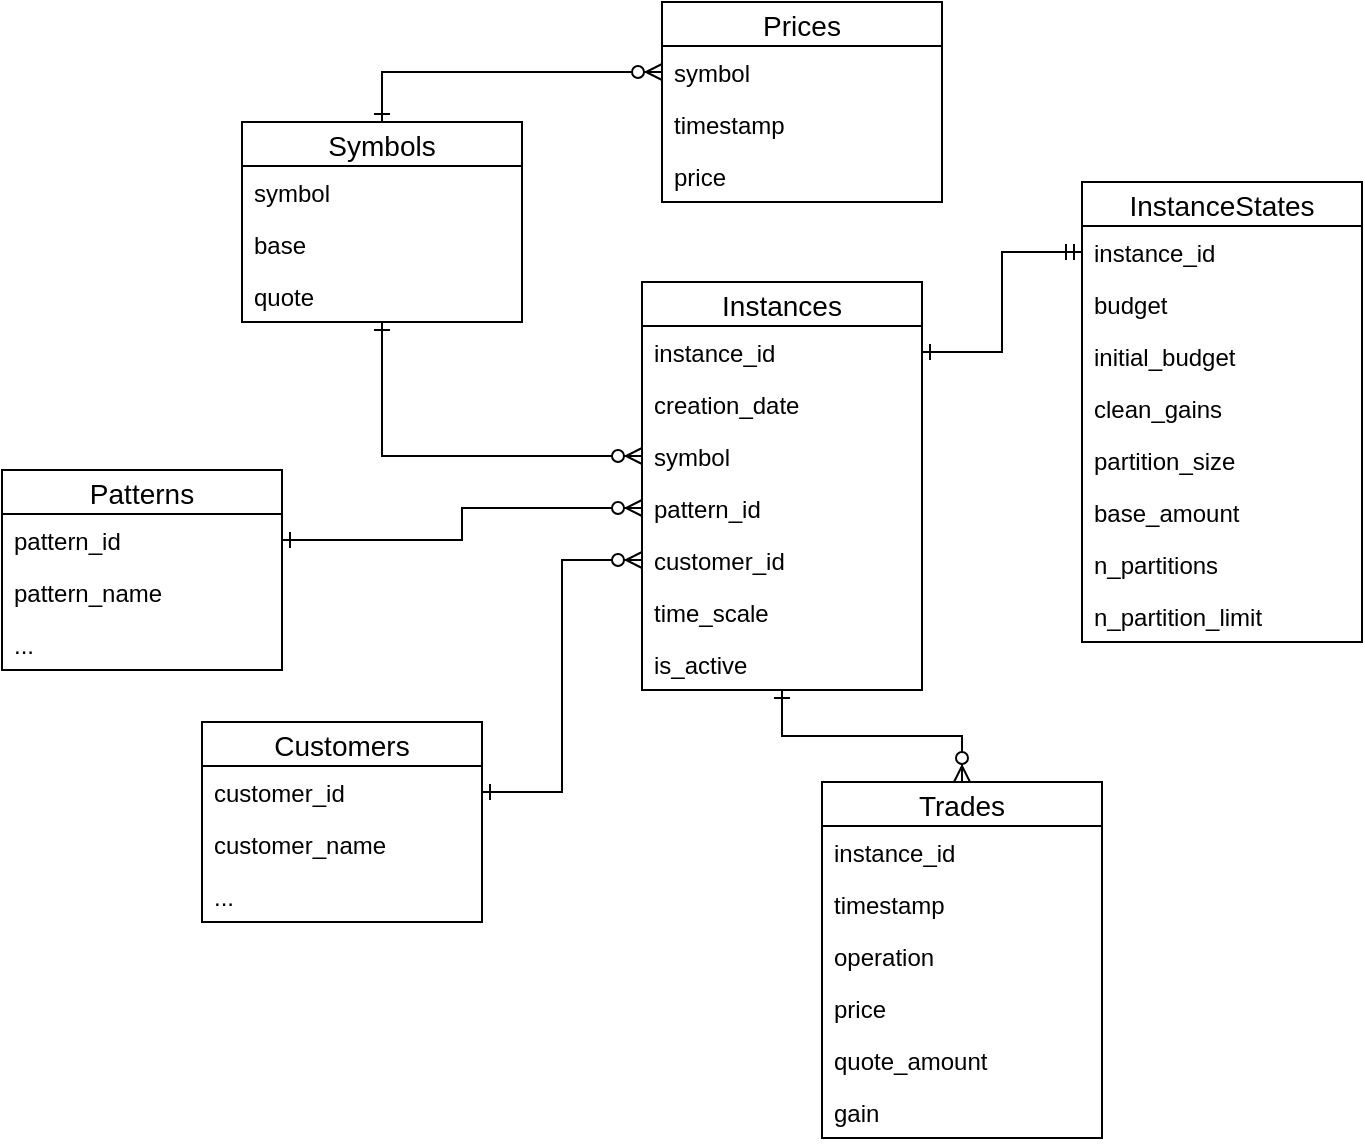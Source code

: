 <mxfile version="12.9.13" type="device"><diagram id="MRao493QQtBo1-U2SuVf" name="Page-1"><mxGraphModel dx="1086" dy="806" grid="1" gridSize="10" guides="1" tooltips="1" connect="1" arrows="1" fold="1" page="1" pageScale="1" pageWidth="827" pageHeight="1169" math="0" shadow="0"><root><mxCell id="0"/><mxCell id="1" parent="0"/><mxCell id="9JwaL9RkqWCX-NxQRg3A-47" style="edgeStyle=orthogonalEdgeStyle;rounded=0;orthogonalLoop=1;jettySize=auto;html=1;entryX=0;entryY=0.5;entryDx=0;entryDy=0;startArrow=ERone;startFill=0;endArrow=ERzeroToMany;endFill=1;exitX=1;exitY=0.5;exitDx=0;exitDy=0;" parent="1" source="mFI6Au0aDDGZjWr_OVcb-8" target="9JwaL9RkqWCX-NxQRg3A-31" edge="1"><mxGeometry relative="1" as="geometry"><mxPoint x="190" y="330" as="sourcePoint"/></mxGeometry></mxCell><mxCell id="9JwaL9RkqWCX-NxQRg3A-42" style="edgeStyle=orthogonalEdgeStyle;rounded=0;orthogonalLoop=1;jettySize=auto;html=1;entryX=0;entryY=0.5;entryDx=0;entryDy=0;endArrow=ERzeroToMany;endFill=1;startArrow=ERone;startFill=0;" parent="1" source="9JwaL9RkqWCX-NxQRg3A-1" target="9JwaL9RkqWCX-NxQRg3A-6" edge="1"><mxGeometry relative="1" as="geometry"/></mxCell><mxCell id="9JwaL9RkqWCX-NxQRg3A-43" style="edgeStyle=orthogonalEdgeStyle;rounded=0;orthogonalLoop=1;jettySize=auto;html=1;entryX=0;entryY=0.5;entryDx=0;entryDy=0;startArrow=ERone;startFill=0;endArrow=ERzeroToMany;endFill=1;" parent="1" source="9JwaL9RkqWCX-NxQRg3A-1" target="9JwaL9RkqWCX-NxQRg3A-12" edge="1"><mxGeometry relative="1" as="geometry"/></mxCell><mxCell id="9JwaL9RkqWCX-NxQRg3A-45" style="edgeStyle=orthogonalEdgeStyle;rounded=0;orthogonalLoop=1;jettySize=auto;html=1;entryX=0.5;entryY=0;entryDx=0;entryDy=0;startArrow=ERone;startFill=0;endArrow=ERzeroToMany;endFill=1;" parent="1" source="9JwaL9RkqWCX-NxQRg3A-9" target="9JwaL9RkqWCX-NxQRg3A-13" edge="1"><mxGeometry relative="1" as="geometry"/></mxCell><mxCell id="9JwaL9RkqWCX-NxQRg3A-44" style="edgeStyle=orthogonalEdgeStyle;rounded=0;orthogonalLoop=1;jettySize=auto;html=1;entryX=0;entryY=0.5;entryDx=0;entryDy=0;startArrow=ERone;startFill=0;endArrow=ERmandOne;endFill=0;" parent="1" source="9JwaL9RkqWCX-NxQRg3A-10" target="9JwaL9RkqWCX-NxQRg3A-22" edge="1"><mxGeometry relative="1" as="geometry"/></mxCell><mxCell id="9JwaL9RkqWCX-NxQRg3A-48" style="edgeStyle=orthogonalEdgeStyle;rounded=0;orthogonalLoop=1;jettySize=auto;html=1;exitX=1;exitY=0.5;exitDx=0;exitDy=0;entryX=0;entryY=0.5;entryDx=0;entryDy=0;startArrow=ERone;startFill=0;endArrow=ERzeroToMany;endFill=1;" parent="1" source="9JwaL9RkqWCX-NxQRg3A-18" target="9JwaL9RkqWCX-NxQRg3A-46" edge="1"><mxGeometry relative="1" as="geometry"/></mxCell><mxCell id="9JwaL9RkqWCX-NxQRg3A-1" value="Symbols" style="swimlane;fontStyle=0;childLayout=stackLayout;horizontal=1;startSize=22;horizontalStack=0;resizeParent=1;resizeParentMax=0;resizeLast=0;collapsible=1;marginBottom=0;align=center;fontSize=14;" parent="1" vertex="1"><mxGeometry x="170" y="120" width="140" height="100" as="geometry"/></mxCell><mxCell id="9JwaL9RkqWCX-NxQRg3A-2" value="symbol" style="text;strokeColor=none;fillColor=none;spacingLeft=4;spacingRight=4;overflow=hidden;rotatable=0;points=[[0,0.5],[1,0.5]];portConstraint=eastwest;fontSize=12;" parent="9JwaL9RkqWCX-NxQRg3A-1" vertex="1"><mxGeometry y="22" width="140" height="26" as="geometry"/></mxCell><mxCell id="9JwaL9RkqWCX-NxQRg3A-3" value="base" style="text;strokeColor=none;fillColor=none;spacingLeft=4;spacingRight=4;overflow=hidden;rotatable=0;points=[[0,0.5],[1,0.5]];portConstraint=eastwest;fontSize=12;" parent="9JwaL9RkqWCX-NxQRg3A-1" vertex="1"><mxGeometry y="48" width="140" height="26" as="geometry"/></mxCell><mxCell id="9JwaL9RkqWCX-NxQRg3A-4" value="quote" style="text;strokeColor=none;fillColor=none;spacingLeft=4;spacingRight=4;overflow=hidden;rotatable=0;points=[[0,0.5],[1,0.5]];portConstraint=eastwest;fontSize=12;" parent="9JwaL9RkqWCX-NxQRg3A-1" vertex="1"><mxGeometry y="74" width="140" height="26" as="geometry"/></mxCell><mxCell id="9JwaL9RkqWCX-NxQRg3A-21" value="InstanceStates" style="swimlane;fontStyle=0;childLayout=stackLayout;horizontal=1;startSize=22;horizontalStack=0;resizeParent=1;resizeParentMax=0;resizeLast=0;collapsible=1;marginBottom=0;align=center;fontSize=14;" parent="1" vertex="1"><mxGeometry x="590" y="150" width="140" height="230" as="geometry"/></mxCell><mxCell id="9JwaL9RkqWCX-NxQRg3A-22" value="instance_id" style="text;strokeColor=none;fillColor=none;spacingLeft=4;spacingRight=4;overflow=hidden;rotatable=0;points=[[0,0.5],[1,0.5]];portConstraint=eastwest;fontSize=12;" parent="9JwaL9RkqWCX-NxQRg3A-21" vertex="1"><mxGeometry y="22" width="140" height="26" as="geometry"/></mxCell><mxCell id="9JwaL9RkqWCX-NxQRg3A-23" value="budget" style="text;strokeColor=none;fillColor=none;spacingLeft=4;spacingRight=4;overflow=hidden;rotatable=0;points=[[0,0.5],[1,0.5]];portConstraint=eastwest;fontSize=12;" parent="9JwaL9RkqWCX-NxQRg3A-21" vertex="1"><mxGeometry y="48" width="140" height="26" as="geometry"/></mxCell><mxCell id="9JwaL9RkqWCX-NxQRg3A-24" value="initial_budget" style="text;strokeColor=none;fillColor=none;spacingLeft=4;spacingRight=4;overflow=hidden;rotatable=0;points=[[0,0.5],[1,0.5]];portConstraint=eastwest;fontSize=12;" parent="9JwaL9RkqWCX-NxQRg3A-21" vertex="1"><mxGeometry y="74" width="140" height="26" as="geometry"/></mxCell><mxCell id="9JwaL9RkqWCX-NxQRg3A-38" value="clean_gains" style="text;strokeColor=none;fillColor=none;spacingLeft=4;spacingRight=4;overflow=hidden;rotatable=0;points=[[0,0.5],[1,0.5]];portConstraint=eastwest;fontSize=12;" parent="9JwaL9RkqWCX-NxQRg3A-21" vertex="1"><mxGeometry y="100" width="140" height="26" as="geometry"/></mxCell><mxCell id="9JwaL9RkqWCX-NxQRg3A-39" value="partition_size" style="text;strokeColor=none;fillColor=none;spacingLeft=4;spacingRight=4;overflow=hidden;rotatable=0;points=[[0,0.5],[1,0.5]];portConstraint=eastwest;fontSize=12;" parent="9JwaL9RkqWCX-NxQRg3A-21" vertex="1"><mxGeometry y="126" width="140" height="26" as="geometry"/></mxCell><mxCell id="mFI6Au0aDDGZjWr_OVcb-4" value="base_amount" style="text;strokeColor=none;fillColor=none;spacingLeft=4;spacingRight=4;overflow=hidden;rotatable=0;points=[[0,0.5],[1,0.5]];portConstraint=eastwest;fontSize=12;" parent="9JwaL9RkqWCX-NxQRg3A-21" vertex="1"><mxGeometry y="152" width="140" height="26" as="geometry"/></mxCell><mxCell id="9JwaL9RkqWCX-NxQRg3A-40" value="n_partitions" style="text;strokeColor=none;fillColor=none;spacingLeft=4;spacingRight=4;overflow=hidden;rotatable=0;points=[[0,0.5],[1,0.5]];portConstraint=eastwest;fontSize=12;" parent="9JwaL9RkqWCX-NxQRg3A-21" vertex="1"><mxGeometry y="178" width="140" height="26" as="geometry"/></mxCell><mxCell id="mFI6Au0aDDGZjWr_OVcb-2" value="n_partition_limit" style="text;strokeColor=none;fillColor=none;spacingLeft=4;spacingRight=4;overflow=hidden;rotatable=0;points=[[0,0.5],[1,0.5]];portConstraint=eastwest;fontSize=12;" parent="9JwaL9RkqWCX-NxQRg3A-21" vertex="1"><mxGeometry y="204" width="140" height="26" as="geometry"/></mxCell><mxCell id="9JwaL9RkqWCX-NxQRg3A-5" value="Prices" style="swimlane;fontStyle=0;childLayout=stackLayout;horizontal=1;startSize=22;horizontalStack=0;resizeParent=1;resizeParentMax=0;resizeLast=0;collapsible=1;marginBottom=0;align=center;fontSize=14;" parent="1" vertex="1"><mxGeometry x="380" y="60" width="140" height="100" as="geometry"/></mxCell><mxCell id="9JwaL9RkqWCX-NxQRg3A-6" value="symbol" style="text;strokeColor=none;fillColor=none;spacingLeft=4;spacingRight=4;overflow=hidden;rotatable=0;points=[[0,0.5],[1,0.5]];portConstraint=eastwest;fontSize=12;" parent="9JwaL9RkqWCX-NxQRg3A-5" vertex="1"><mxGeometry y="22" width="140" height="26" as="geometry"/></mxCell><mxCell id="9JwaL9RkqWCX-NxQRg3A-7" value="timestamp" style="text;strokeColor=none;fillColor=none;spacingLeft=4;spacingRight=4;overflow=hidden;rotatable=0;points=[[0,0.5],[1,0.5]];portConstraint=eastwest;fontSize=12;" parent="9JwaL9RkqWCX-NxQRg3A-5" vertex="1"><mxGeometry y="48" width="140" height="26" as="geometry"/></mxCell><mxCell id="9JwaL9RkqWCX-NxQRg3A-8" value="price" style="text;strokeColor=none;fillColor=none;spacingLeft=4;spacingRight=4;overflow=hidden;rotatable=0;points=[[0,0.5],[1,0.5]];portConstraint=eastwest;fontSize=12;" parent="9JwaL9RkqWCX-NxQRg3A-5" vertex="1"><mxGeometry y="74" width="140" height="26" as="geometry"/></mxCell><mxCell id="mFI6Au0aDDGZjWr_OVcb-7" value="Patterns" style="swimlane;fontStyle=0;childLayout=stackLayout;horizontal=1;startSize=22;horizontalStack=0;resizeParent=1;resizeParentMax=0;resizeLast=0;collapsible=1;marginBottom=0;align=center;fontSize=14;" parent="1" vertex="1"><mxGeometry x="50" y="294" width="140" height="100" as="geometry"/></mxCell><mxCell id="mFI6Au0aDDGZjWr_OVcb-8" value="pattern_id" style="text;strokeColor=none;fillColor=none;spacingLeft=4;spacingRight=4;overflow=hidden;rotatable=0;points=[[0,0.5],[1,0.5]];portConstraint=eastwest;fontSize=12;" parent="mFI6Au0aDDGZjWr_OVcb-7" vertex="1"><mxGeometry y="22" width="140" height="26" as="geometry"/></mxCell><mxCell id="mFI6Au0aDDGZjWr_OVcb-11" value="pattern_name" style="text;strokeColor=none;fillColor=none;spacingLeft=4;spacingRight=4;overflow=hidden;rotatable=0;points=[[0,0.5],[1,0.5]];portConstraint=eastwest;fontSize=12;" parent="mFI6Au0aDDGZjWr_OVcb-7" vertex="1"><mxGeometry y="48" width="140" height="26" as="geometry"/></mxCell><mxCell id="mFI6Au0aDDGZjWr_OVcb-10" value="..." style="text;strokeColor=none;fillColor=none;spacingLeft=4;spacingRight=4;overflow=hidden;rotatable=0;points=[[0,0.5],[1,0.5]];portConstraint=eastwest;fontSize=12;" parent="mFI6Au0aDDGZjWr_OVcb-7" vertex="1"><mxGeometry y="74" width="140" height="26" as="geometry"/></mxCell><mxCell id="9JwaL9RkqWCX-NxQRg3A-17" value="Customers" style="swimlane;fontStyle=0;childLayout=stackLayout;horizontal=1;startSize=22;horizontalStack=0;resizeParent=1;resizeParentMax=0;resizeLast=0;collapsible=1;marginBottom=0;align=center;fontSize=14;" parent="1" vertex="1"><mxGeometry x="150" y="420" width="140" height="100" as="geometry"/></mxCell><mxCell id="9JwaL9RkqWCX-NxQRg3A-18" value="customer_id" style="text;strokeColor=none;fillColor=none;spacingLeft=4;spacingRight=4;overflow=hidden;rotatable=0;points=[[0,0.5],[1,0.5]];portConstraint=eastwest;fontSize=12;" parent="9JwaL9RkqWCX-NxQRg3A-17" vertex="1"><mxGeometry y="22" width="140" height="26" as="geometry"/></mxCell><mxCell id="9JwaL9RkqWCX-NxQRg3A-19" value="customer_name" style="text;strokeColor=none;fillColor=none;spacingLeft=4;spacingRight=4;overflow=hidden;rotatable=0;points=[[0,0.5],[1,0.5]];portConstraint=eastwest;fontSize=12;" parent="9JwaL9RkqWCX-NxQRg3A-17" vertex="1"><mxGeometry y="48" width="140" height="26" as="geometry"/></mxCell><mxCell id="mFI6Au0aDDGZjWr_OVcb-6" value="..." style="text;strokeColor=none;fillColor=none;spacingLeft=4;spacingRight=4;overflow=hidden;rotatable=0;points=[[0,0.5],[1,0.5]];portConstraint=eastwest;fontSize=12;" parent="9JwaL9RkqWCX-NxQRg3A-17" vertex="1"><mxGeometry y="74" width="140" height="26" as="geometry"/></mxCell><mxCell id="9JwaL9RkqWCX-NxQRg3A-13" value="Trades" style="swimlane;fontStyle=0;childLayout=stackLayout;horizontal=1;startSize=22;horizontalStack=0;resizeParent=1;resizeParentMax=0;resizeLast=0;collapsible=1;marginBottom=0;align=center;fontSize=14;" parent="1" vertex="1"><mxGeometry x="460" y="450" width="140" height="178" as="geometry"/></mxCell><mxCell id="9JwaL9RkqWCX-NxQRg3A-14" value="instance_id" style="text;strokeColor=none;fillColor=none;spacingLeft=4;spacingRight=4;overflow=hidden;rotatable=0;points=[[0,0.5],[1,0.5]];portConstraint=eastwest;fontSize=12;" parent="9JwaL9RkqWCX-NxQRg3A-13" vertex="1"><mxGeometry y="22" width="140" height="26" as="geometry"/></mxCell><mxCell id="y5orVurZ6zNAJAvIuS9h-1" value="timestamp" style="text;strokeColor=none;fillColor=none;spacingLeft=4;spacingRight=4;overflow=hidden;rotatable=0;points=[[0,0.5],[1,0.5]];portConstraint=eastwest;fontSize=12;" parent="9JwaL9RkqWCX-NxQRg3A-13" vertex="1"><mxGeometry y="48" width="140" height="26" as="geometry"/></mxCell><mxCell id="9JwaL9RkqWCX-NxQRg3A-15" value="operation" style="text;strokeColor=none;fillColor=none;spacingLeft=4;spacingRight=4;overflow=hidden;rotatable=0;points=[[0,0.5],[1,0.5]];portConstraint=eastwest;fontSize=12;" parent="9JwaL9RkqWCX-NxQRg3A-13" vertex="1"><mxGeometry y="74" width="140" height="26" as="geometry"/></mxCell><mxCell id="9JwaL9RkqWCX-NxQRg3A-16" value="price" style="text;strokeColor=none;fillColor=none;spacingLeft=4;spacingRight=4;overflow=hidden;rotatable=0;points=[[0,0.5],[1,0.5]];portConstraint=eastwest;fontSize=12;" parent="9JwaL9RkqWCX-NxQRg3A-13" vertex="1"><mxGeometry y="100" width="140" height="26" as="geometry"/></mxCell><mxCell id="mFI6Au0aDDGZjWr_OVcb-3" value="quote_amount" style="text;strokeColor=none;fillColor=none;spacingLeft=4;spacingRight=4;overflow=hidden;rotatable=0;points=[[0,0.5],[1,0.5]];portConstraint=eastwest;fontSize=12;" parent="9JwaL9RkqWCX-NxQRg3A-13" vertex="1"><mxGeometry y="126" width="140" height="26" as="geometry"/></mxCell><mxCell id="9JwaL9RkqWCX-NxQRg3A-41" value="gain" style="text;strokeColor=none;fillColor=none;spacingLeft=4;spacingRight=4;overflow=hidden;rotatable=0;points=[[0,0.5],[1,0.5]];portConstraint=eastwest;fontSize=12;" parent="9JwaL9RkqWCX-NxQRg3A-13" vertex="1"><mxGeometry y="152" width="140" height="26" as="geometry"/></mxCell><mxCell id="9JwaL9RkqWCX-NxQRg3A-9" value="Instances" style="swimlane;fontStyle=0;childLayout=stackLayout;horizontal=1;startSize=22;horizontalStack=0;resizeParent=1;resizeParentMax=0;resizeLast=0;collapsible=1;marginBottom=0;align=center;fontSize=14;" parent="1" vertex="1"><mxGeometry x="370" y="200" width="140" height="204" as="geometry"/></mxCell><mxCell id="9JwaL9RkqWCX-NxQRg3A-10" value="instance_id" style="text;strokeColor=none;fillColor=none;spacingLeft=4;spacingRight=4;overflow=hidden;rotatable=0;points=[[0,0.5],[1,0.5]];portConstraint=eastwest;fontSize=12;" parent="9JwaL9RkqWCX-NxQRg3A-9" vertex="1"><mxGeometry y="22" width="140" height="26" as="geometry"/></mxCell><mxCell id="9JwaL9RkqWCX-NxQRg3A-11" value="creation_date" style="text;strokeColor=none;fillColor=none;spacingLeft=4;spacingRight=4;overflow=hidden;rotatable=0;points=[[0,0.5],[1,0.5]];portConstraint=eastwest;fontSize=12;" parent="9JwaL9RkqWCX-NxQRg3A-9" vertex="1"><mxGeometry y="48" width="140" height="26" as="geometry"/></mxCell><mxCell id="9JwaL9RkqWCX-NxQRg3A-12" value="symbol" style="text;strokeColor=none;fillColor=none;spacingLeft=4;spacingRight=4;overflow=hidden;rotatable=0;points=[[0,0.5],[1,0.5]];portConstraint=eastwest;fontSize=12;" parent="9JwaL9RkqWCX-NxQRg3A-9" vertex="1"><mxGeometry y="74" width="140" height="26" as="geometry"/></mxCell><mxCell id="9JwaL9RkqWCX-NxQRg3A-31" value="pattern_id" style="text;strokeColor=none;fillColor=none;spacingLeft=4;spacingRight=4;overflow=hidden;rotatable=0;points=[[0,0.5],[1,0.5]];portConstraint=eastwest;fontSize=12;" parent="9JwaL9RkqWCX-NxQRg3A-9" vertex="1"><mxGeometry y="100" width="140" height="26" as="geometry"/></mxCell><mxCell id="9JwaL9RkqWCX-NxQRg3A-46" value="customer_id" style="text;strokeColor=none;fillColor=none;spacingLeft=4;spacingRight=4;overflow=hidden;rotatable=0;points=[[0,0.5],[1,0.5]];portConstraint=eastwest;fontSize=12;" parent="9JwaL9RkqWCX-NxQRg3A-9" vertex="1"><mxGeometry y="126" width="140" height="26" as="geometry"/></mxCell><mxCell id="mFI6Au0aDDGZjWr_OVcb-5" value="time_scale" style="text;strokeColor=none;fillColor=none;spacingLeft=4;spacingRight=4;overflow=hidden;rotatable=0;points=[[0,0.5],[1,0.5]];portConstraint=eastwest;fontSize=12;" parent="9JwaL9RkqWCX-NxQRg3A-9" vertex="1"><mxGeometry y="152" width="140" height="26" as="geometry"/></mxCell><mxCell id="lys4hT3tzWw-PE_fpGTU-1" value="is_active" style="text;strokeColor=none;fillColor=none;spacingLeft=4;spacingRight=4;overflow=hidden;rotatable=0;points=[[0,0.5],[1,0.5]];portConstraint=eastwest;fontSize=12;" parent="9JwaL9RkqWCX-NxQRg3A-9" vertex="1"><mxGeometry y="178" width="140" height="26" as="geometry"/></mxCell></root></mxGraphModel></diagram></mxfile>